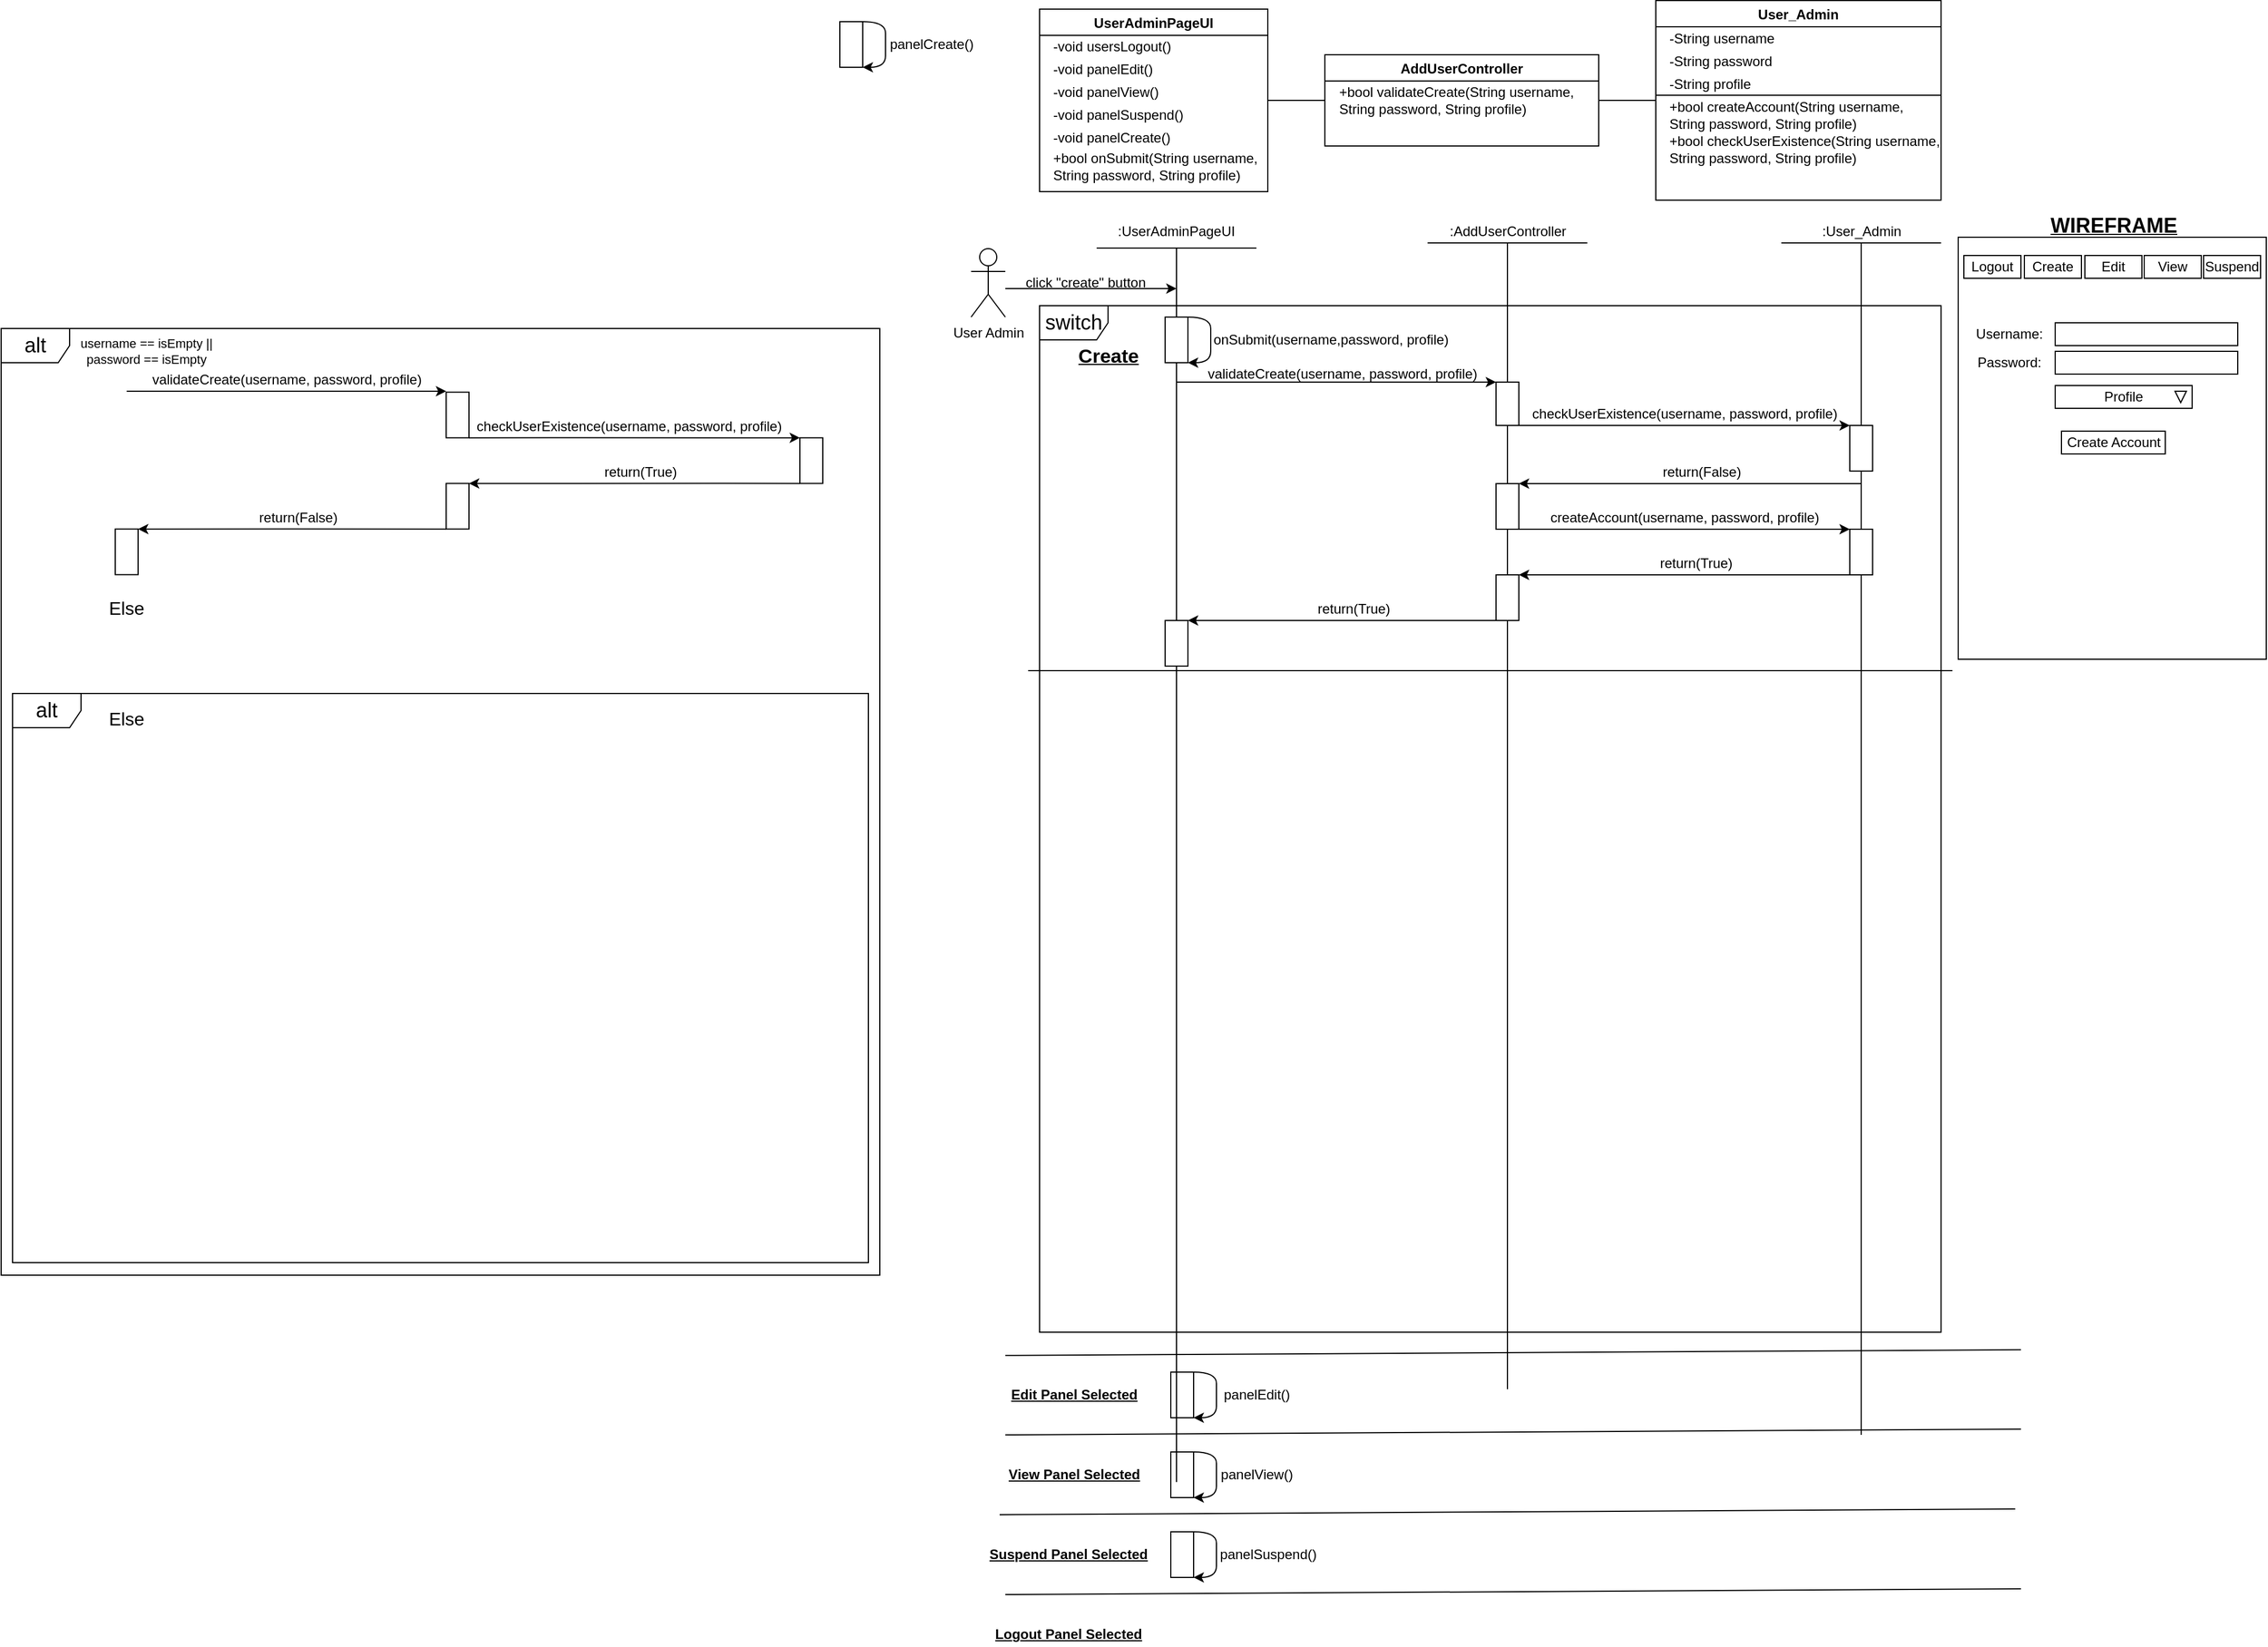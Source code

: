 <mxfile version="17.4.2" type="device"><diagram id="1YwtTbQ3Z7pTjlXF4-N0" name="Page-1"><mxGraphModel dx="2847" dy="1131" grid="1" gridSize="10" guides="1" tooltips="1" connect="1" arrows="1" fold="1" page="1" pageScale="1" pageWidth="1169" pageHeight="827" math="0" shadow="0"><root><mxCell id="0"/><mxCell id="1" parent="0"/><mxCell id="wWWZvd4En1-HustH4XMh-17" value="alt" style="shape=umlFrame;whiteSpace=wrap;html=1;fillColor=none;fontSize=18;" parent="1" vertex="1"><mxGeometry x="-830" y="300" width="770" height="830" as="geometry"/></mxCell><mxCell id="wWWZvd4En1-HustH4XMh-11" value="&lt;font style=&quot;font-size: 18px&quot;&gt;switch&lt;/font&gt;" style="shape=umlFrame;whiteSpace=wrap;html=1;fillColor=none;" parent="1" vertex="1"><mxGeometry x="80" y="280" width="790" height="900" as="geometry"/></mxCell><mxCell id="haLUxBjH6cShnl7Ug6Ql-2" value="UserAdminPageUI" style="swimlane;" parent="1" vertex="1"><mxGeometry x="80" y="20" width="200" height="160" as="geometry"/></mxCell><mxCell id="haLUxBjH6cShnl7Ug6Ql-7" value="-void panelCreate()" style="text;html=1;align=left;verticalAlign=middle;resizable=0;points=[];autosize=1;strokeColor=none;fillColor=none;" parent="haLUxBjH6cShnl7Ug6Ql-2" vertex="1"><mxGeometry x="10" y="103" width="120" height="20" as="geometry"/></mxCell><mxCell id="haLUxBjH6cShnl7Ug6Ql-12" value="-void usersLogout()" style="text;html=1;align=left;verticalAlign=middle;resizable=0;points=[];autosize=1;strokeColor=none;fillColor=none;" parent="haLUxBjH6cShnl7Ug6Ql-2" vertex="1"><mxGeometry x="10" y="23" width="120" height="20" as="geometry"/></mxCell><mxCell id="haLUxBjH6cShnl7Ug6Ql-16" value="-void panelEdit()" style="text;html=1;align=left;verticalAlign=middle;resizable=0;points=[];autosize=1;strokeColor=none;fillColor=none;" parent="haLUxBjH6cShnl7Ug6Ql-2" vertex="1"><mxGeometry x="10" y="43" width="100" height="20" as="geometry"/></mxCell><mxCell id="haLUxBjH6cShnl7Ug6Ql-18" value="-void panelView()" style="text;html=1;align=left;verticalAlign=middle;resizable=0;points=[];autosize=1;strokeColor=none;fillColor=none;" parent="haLUxBjH6cShnl7Ug6Ql-2" vertex="1"><mxGeometry x="10" y="63" width="110" height="20" as="geometry"/></mxCell><mxCell id="haLUxBjH6cShnl7Ug6Ql-19" value="-void panelSuspend()" style="text;html=1;align=left;verticalAlign=middle;resizable=0;points=[];autosize=1;strokeColor=none;fillColor=none;" parent="haLUxBjH6cShnl7Ug6Ql-2" vertex="1"><mxGeometry x="10" y="83" width="130" height="20" as="geometry"/></mxCell><mxCell id="haLUxBjH6cShnl7Ug6Ql-8" value="+bool onSubmit(String username,&lt;br&gt;String password, String profile)" style="text;html=1;align=left;verticalAlign=middle;resizable=0;points=[];autosize=1;strokeColor=none;fillColor=none;" parent="haLUxBjH6cShnl7Ug6Ql-2" vertex="1"><mxGeometry x="10" y="123" width="190" height="30" as="geometry"/></mxCell><mxCell id="haLUxBjH6cShnl7Ug6Ql-3" value="AddUserController" style="swimlane;" parent="1" vertex="1"><mxGeometry x="330" y="60" width="240" height="80" as="geometry"/></mxCell><mxCell id="haLUxBjH6cShnl7Ug6Ql-6" value="&lt;div style=&quot;text-align: left&quot;&gt;&lt;span&gt;+bool validateCreate(&lt;/span&gt;&lt;span&gt;String username,&lt;/span&gt;&lt;/div&gt;&lt;div style=&quot;text-align: left&quot;&gt;&lt;span&gt;String password,&amp;nbsp;&lt;/span&gt;&lt;span&gt;String profile)&lt;/span&gt;&lt;/div&gt;" style="text;html=1;align=center;verticalAlign=middle;resizable=0;points=[];autosize=1;strokeColor=none;fillColor=none;" parent="haLUxBjH6cShnl7Ug6Ql-3" vertex="1"><mxGeometry x="5" y="25" width="220" height="30" as="geometry"/></mxCell><mxCell id="haLUxBjH6cShnl7Ug6Ql-4" value="User_Admin" style="swimlane;" parent="1" vertex="1"><mxGeometry x="620" y="12.5" width="250" height="175" as="geometry"/></mxCell><mxCell id="haLUxBjH6cShnl7Ug6Ql-20" value="-String username" style="text;html=1;align=left;verticalAlign=middle;resizable=0;points=[];autosize=1;strokeColor=none;fillColor=none;" parent="haLUxBjH6cShnl7Ug6Ql-4" vertex="1"><mxGeometry x="10" y="23" width="110" height="20" as="geometry"/></mxCell><mxCell id="haLUxBjH6cShnl7Ug6Ql-21" value="-String password" style="text;html=1;align=left;verticalAlign=middle;resizable=0;points=[];autosize=1;strokeColor=none;fillColor=none;" parent="haLUxBjH6cShnl7Ug6Ql-4" vertex="1"><mxGeometry x="10" y="43" width="110" height="20" as="geometry"/></mxCell><mxCell id="haLUxBjH6cShnl7Ug6Ql-22" value="-String profile" style="text;html=1;align=left;verticalAlign=middle;resizable=0;points=[];autosize=1;strokeColor=none;fillColor=none;" parent="haLUxBjH6cShnl7Ug6Ql-4" vertex="1"><mxGeometry x="10" y="63" width="90" height="20" as="geometry"/></mxCell><mxCell id="haLUxBjH6cShnl7Ug6Ql-23" value="" style="endArrow=none;html=1;rounded=0;" parent="haLUxBjH6cShnl7Ug6Ql-4" edge="1"><mxGeometry width="50" height="50" relative="1" as="geometry"><mxPoint y="83" as="sourcePoint"/><mxPoint x="250" y="83" as="targetPoint"/></mxGeometry></mxCell><mxCell id="haLUxBjH6cShnl7Ug6Ql-24" value="+bool createAccount(String username,&lt;br&gt;String password, String profile)" style="text;html=1;align=left;verticalAlign=middle;resizable=0;points=[];autosize=1;strokeColor=none;fillColor=none;" parent="haLUxBjH6cShnl7Ug6Ql-4" vertex="1"><mxGeometry x="10" y="85" width="220" height="30" as="geometry"/></mxCell><mxCell id="haLUxBjH6cShnl7Ug6Ql-49" value="+bool checkUserExistence(String username,&lt;br&gt;&lt;div style=&quot;text-align: left&quot;&gt;&lt;span&gt;String password, String profile)&lt;/span&gt;&lt;/div&gt;" style="text;html=1;align=center;verticalAlign=middle;resizable=0;points=[];autosize=1;strokeColor=none;fillColor=none;" parent="haLUxBjH6cShnl7Ug6Ql-4" vertex="1"><mxGeometry x="5" y="115" width="250" height="30" as="geometry"/></mxCell><mxCell id="haLUxBjH6cShnl7Ug6Ql-25" value="" style="endArrow=none;html=1;rounded=0;exitX=1;exitY=0.5;exitDx=0;exitDy=0;entryX=0;entryY=0.5;entryDx=0;entryDy=0;" parent="1" source="haLUxBjH6cShnl7Ug6Ql-2" target="haLUxBjH6cShnl7Ug6Ql-3" edge="1"><mxGeometry width="50" height="50" relative="1" as="geometry"><mxPoint x="570" y="330" as="sourcePoint"/><mxPoint x="620" y="280" as="targetPoint"/></mxGeometry></mxCell><mxCell id="haLUxBjH6cShnl7Ug6Ql-26" value="" style="endArrow=none;html=1;rounded=0;entryX=0;entryY=0.5;entryDx=0;entryDy=0;exitX=1;exitY=0.5;exitDx=0;exitDy=0;" parent="1" source="haLUxBjH6cShnl7Ug6Ql-3" target="haLUxBjH6cShnl7Ug6Ql-4" edge="1"><mxGeometry width="50" height="50" relative="1" as="geometry"><mxPoint x="570" y="150" as="sourcePoint"/><mxPoint x="570" y="180" as="targetPoint"/></mxGeometry></mxCell><mxCell id="haLUxBjH6cShnl7Ug6Ql-70" style="edgeStyle=orthogonalEdgeStyle;rounded=0;orthogonalLoop=1;jettySize=auto;html=1;" parent="1" source="haLUxBjH6cShnl7Ug6Ql-27" edge="1"><mxGeometry relative="1" as="geometry"><mxPoint x="200" y="265" as="targetPoint"/><Array as="points"><mxPoint x="100" y="265"/><mxPoint x="100" y="265"/></Array></mxGeometry></mxCell><mxCell id="haLUxBjH6cShnl7Ug6Ql-27" value="User Admin" style="shape=umlActor;verticalLabelPosition=bottom;verticalAlign=top;html=1;outlineConnect=0;" parent="1" vertex="1"><mxGeometry x="20" y="230" width="30" height="60" as="geometry"/></mxCell><mxCell id="haLUxBjH6cShnl7Ug6Ql-29" value=":UserAdminPageUI" style="text;html=1;strokeColor=none;fillColor=none;align=center;verticalAlign=middle;whiteSpace=wrap;rounded=0;" parent="1" vertex="1"><mxGeometry x="170" y="200" width="60" height="30" as="geometry"/></mxCell><mxCell id="haLUxBjH6cShnl7Ug6Ql-30" value=":AddUserController" style="text;html=1;align=center;verticalAlign=middle;resizable=0;points=[];autosize=1;strokeColor=none;fillColor=none;" parent="1" vertex="1"><mxGeometry x="430" y="205" width="120" height="20" as="geometry"/></mxCell><mxCell id="haLUxBjH6cShnl7Ug6Ql-31" value=":User_Admin" style="text;html=1;align=center;verticalAlign=middle;resizable=0;points=[];autosize=1;strokeColor=none;fillColor=none;" parent="1" vertex="1"><mxGeometry x="760" y="205" width="80" height="20" as="geometry"/></mxCell><mxCell id="haLUxBjH6cShnl7Ug6Ql-32" value="" style="endArrow=none;html=1;rounded=0;" parent="1" edge="1"><mxGeometry width="50" height="50" relative="1" as="geometry"><mxPoint x="130" y="229.52" as="sourcePoint"/><mxPoint x="270" y="229.52" as="targetPoint"/></mxGeometry></mxCell><mxCell id="haLUxBjH6cShnl7Ug6Ql-33" value="" style="endArrow=none;html=1;rounded=0;" parent="1" edge="1"><mxGeometry width="50" height="50" relative="1" as="geometry"><mxPoint x="420" y="225" as="sourcePoint"/><mxPoint x="560" y="225" as="targetPoint"/></mxGeometry></mxCell><mxCell id="haLUxBjH6cShnl7Ug6Ql-34" value="" style="endArrow=none;html=1;rounded=0;" parent="1" edge="1"><mxGeometry width="50" height="50" relative="1" as="geometry"><mxPoint x="730" y="225" as="sourcePoint"/><mxPoint x="870" y="225" as="targetPoint"/></mxGeometry></mxCell><mxCell id="haLUxBjH6cShnl7Ug6Ql-38" value="" style="rounded=0;whiteSpace=wrap;html=1;" parent="1" vertex="1"><mxGeometry x="-95" y="31" width="20" height="40" as="geometry"/></mxCell><mxCell id="haLUxBjH6cShnl7Ug6Ql-40" value="" style="curved=1;endArrow=classic;html=1;rounded=0;entryX=1;entryY=1;entryDx=0;entryDy=0;exitX=1;exitY=0;exitDx=0;exitDy=0;" parent="1" source="haLUxBjH6cShnl7Ug6Ql-38" target="haLUxBjH6cShnl7Ug6Ql-38" edge="1"><mxGeometry width="50" height="50" relative="1" as="geometry"><mxPoint x="-75" y="91" as="sourcePoint"/><mxPoint x="-25" y="41" as="targetPoint"/><Array as="points"><mxPoint x="-55" y="31"/><mxPoint x="-55" y="51"/><mxPoint x="-55" y="71"/></Array></mxGeometry></mxCell><mxCell id="haLUxBjH6cShnl7Ug6Ql-41" value="panelCreate()" style="text;html=1;align=center;verticalAlign=middle;resizable=0;points=[];autosize=1;strokeColor=none;fillColor=none;" parent="1" vertex="1"><mxGeometry x="-60" y="41" width="90" height="20" as="geometry"/></mxCell><mxCell id="haLUxBjH6cShnl7Ug6Ql-43" value="" style="curved=1;endArrow=classic;html=1;rounded=0;entryX=1;entryY=1;entryDx=0;entryDy=0;exitX=1;exitY=0;exitDx=0;exitDy=0;" parent="1" source="haLUxBjH6cShnl7Ug6Ql-42" target="haLUxBjH6cShnl7Ug6Ql-42" edge="1"><mxGeometry width="50" height="50" relative="1" as="geometry"><mxPoint x="210" y="350" as="sourcePoint"/><mxPoint x="260" y="300" as="targetPoint"/><Array as="points"><mxPoint x="230" y="290"/><mxPoint x="230" y="310"/><mxPoint x="230" y="330"/></Array></mxGeometry></mxCell><mxCell id="haLUxBjH6cShnl7Ug6Ql-44" value="&lt;span style=&quot;text-align: left&quot;&gt;onSubmit(username,&lt;/span&gt;&lt;span style=&quot;text-align: left&quot;&gt;password, profile)&lt;/span&gt;" style="text;html=1;align=center;verticalAlign=middle;resizable=0;points=[];autosize=1;strokeColor=none;fillColor=none;" parent="1" vertex="1"><mxGeometry x="225" y="300" width="220" height="20" as="geometry"/></mxCell><mxCell id="haLUxBjH6cShnl7Ug6Ql-45" value="" style="endArrow=classic;html=1;rounded=0;entryX=0;entryY=0;entryDx=0;entryDy=0;" parent="1" target="haLUxBjH6cShnl7Ug6Ql-47" edge="1"><mxGeometry width="50" height="50" relative="1" as="geometry"><mxPoint x="200" y="347" as="sourcePoint"/><mxPoint x="495" y="345" as="targetPoint"/></mxGeometry></mxCell><mxCell id="haLUxBjH6cShnl7Ug6Ql-46" value="validateCreate(username, password, profile)" style="text;html=1;align=center;verticalAlign=middle;resizable=0;points=[];autosize=1;strokeColor=none;fillColor=none;" parent="1" vertex="1"><mxGeometry x="220" y="330" width="250" height="20" as="geometry"/></mxCell><mxCell id="haLUxBjH6cShnl7Ug6Ql-51" style="edgeStyle=orthogonalEdgeStyle;rounded=0;orthogonalLoop=1;jettySize=auto;html=1;exitX=1;exitY=1;exitDx=0;exitDy=0;entryX=0;entryY=0;entryDx=0;entryDy=0;" parent="1" source="haLUxBjH6cShnl7Ug6Ql-47" target="haLUxBjH6cShnl7Ug6Ql-50" edge="1"><mxGeometry relative="1" as="geometry"><Array as="points"><mxPoint x="575" y="385"/><mxPoint x="575" y="385"/></Array></mxGeometry></mxCell><mxCell id="haLUxBjH6cShnl7Ug6Ql-48" value="" style="endArrow=none;html=1;rounded=0;startArrow=none;entryX=0.5;entryY=1;entryDx=0;entryDy=0;entryPerimeter=0;" parent="1" target="haLUxBjH6cShnl7Ug6Ql-30" edge="1"><mxGeometry width="50" height="50" relative="1" as="geometry"><mxPoint x="490" y="1230" as="sourcePoint"/><mxPoint x="488" y="220" as="targetPoint"/></mxGeometry></mxCell><mxCell id="haLUxBjH6cShnl7Ug6Ql-52" value="checkUserExistence(username, password, profile)" style="text;html=1;align=center;verticalAlign=middle;resizable=0;points=[];autosize=1;strokeColor=none;fillColor=none;" parent="1" vertex="1"><mxGeometry x="505" y="365" width="280" height="20" as="geometry"/></mxCell><mxCell id="haLUxBjH6cShnl7Ug6Ql-58" style="edgeStyle=orthogonalEdgeStyle;rounded=0;orthogonalLoop=1;jettySize=auto;html=1;exitX=1;exitY=1;exitDx=0;exitDy=0;entryX=0;entryY=0;entryDx=0;entryDy=0;" parent="1" source="haLUxBjH6cShnl7Ug6Ql-53" target="haLUxBjH6cShnl7Ug6Ql-56" edge="1"><mxGeometry relative="1" as="geometry"><Array as="points"><mxPoint x="575" y="476"/><mxPoint x="575" y="476"/></Array></mxGeometry></mxCell><mxCell id="haLUxBjH6cShnl7Ug6Ql-53" value="" style="rounded=0;whiteSpace=wrap;html=1;" parent="1" vertex="1"><mxGeometry x="480" y="436" width="20" height="40" as="geometry"/></mxCell><mxCell id="haLUxBjH6cShnl7Ug6Ql-57" value="" style="endArrow=none;html=1;rounded=0;entryX=0.5;entryY=0.982;entryDx=0;entryDy=0;entryPerimeter=0;" parent="1" target="haLUxBjH6cShnl7Ug6Ql-31" edge="1"><mxGeometry width="50" height="50" relative="1" as="geometry"><mxPoint x="800" y="1270" as="sourcePoint"/><mxPoint x="800" y="230" as="targetPoint"/></mxGeometry></mxCell><mxCell id="haLUxBjH6cShnl7Ug6Ql-59" value="createAccount(username, password, profile)" style="text;html=1;align=center;verticalAlign=middle;resizable=0;points=[];autosize=1;strokeColor=none;fillColor=none;" parent="1" vertex="1"><mxGeometry x="520" y="456" width="250" height="20" as="geometry"/></mxCell><mxCell id="haLUxBjH6cShnl7Ug6Ql-61" style="edgeStyle=orthogonalEdgeStyle;rounded=0;orthogonalLoop=1;jettySize=auto;html=1;exitX=0;exitY=1;exitDx=0;exitDy=0;entryX=1;entryY=0;entryDx=0;entryDy=0;" parent="1" target="haLUxBjH6cShnl7Ug6Ql-62" edge="1"><mxGeometry relative="1" as="geometry"><mxPoint x="795" y="516" as="sourcePoint"/><Array as="points"><mxPoint x="725" y="516"/><mxPoint x="725" y="516"/></Array></mxGeometry></mxCell><mxCell id="haLUxBjH6cShnl7Ug6Ql-62" value="" style="rounded=0;whiteSpace=wrap;html=1;" parent="1" vertex="1"><mxGeometry x="480" y="516" width="20" height="40" as="geometry"/></mxCell><mxCell id="haLUxBjH6cShnl7Ug6Ql-63" value="return(True)" style="text;html=1;align=center;verticalAlign=middle;resizable=0;points=[];autosize=1;strokeColor=none;fillColor=none;" parent="1" vertex="1"><mxGeometry x="615" y="496" width="80" height="20" as="geometry"/></mxCell><mxCell id="haLUxBjH6cShnl7Ug6Ql-64" style="edgeStyle=orthogonalEdgeStyle;rounded=0;orthogonalLoop=1;jettySize=auto;html=1;exitX=0;exitY=1;exitDx=0;exitDy=0;entryX=1;entryY=0;entryDx=0;entryDy=0;" parent="1" target="haLUxBjH6cShnl7Ug6Ql-65" edge="1"><mxGeometry relative="1" as="geometry"><mxPoint x="485" y="556" as="sourcePoint"/><Array as="points"><mxPoint x="415" y="556"/><mxPoint x="415" y="556"/></Array></mxGeometry></mxCell><mxCell id="haLUxBjH6cShnl7Ug6Ql-66" value="return(True)" style="text;html=1;align=center;verticalAlign=middle;resizable=0;points=[];autosize=1;strokeColor=none;fillColor=none;" parent="1" vertex="1"><mxGeometry x="315" y="536" width="80" height="20" as="geometry"/></mxCell><mxCell id="haLUxBjH6cShnl7Ug6Ql-87" value="" style="endArrow=none;html=1;rounded=0;" parent="1" edge="1"><mxGeometry width="50" height="50" relative="1" as="geometry"><mxPoint x="50" y="1200.42" as="sourcePoint"/><mxPoint x="940" y="1195.42" as="targetPoint"/></mxGeometry></mxCell><mxCell id="haLUxBjH6cShnl7Ug6Ql-90" value="Edit Panel Selected" style="text;html=1;align=center;verticalAlign=middle;resizable=0;points=[];autosize=1;strokeColor=none;fillColor=none;fontStyle=5" parent="1" vertex="1"><mxGeometry x="45" y="1225" width="130" height="20" as="geometry"/></mxCell><mxCell id="haLUxBjH6cShnl7Ug6Ql-91" value="View Panel Selected" style="text;html=1;align=center;verticalAlign=middle;resizable=0;points=[];autosize=1;strokeColor=none;fillColor=none;fontStyle=5" parent="1" vertex="1"><mxGeometry x="45" y="1295" width="130" height="20" as="geometry"/></mxCell><mxCell id="haLUxBjH6cShnl7Ug6Ql-92" value="Suspend Panel Selected" style="text;html=1;align=center;verticalAlign=middle;resizable=0;points=[];autosize=1;strokeColor=none;fillColor=none;fontStyle=5" parent="1" vertex="1"><mxGeometry x="30" y="1365" width="150" height="20" as="geometry"/></mxCell><mxCell id="haLUxBjH6cShnl7Ug6Ql-93" value="Logout Panel Selected" style="text;html=1;align=center;verticalAlign=middle;resizable=0;points=[];autosize=1;strokeColor=none;fillColor=none;fontStyle=5" parent="1" vertex="1"><mxGeometry x="35" y="1435" width="140" height="20" as="geometry"/></mxCell><mxCell id="haLUxBjH6cShnl7Ug6Ql-94" value="" style="endArrow=none;html=1;rounded=0;" parent="1" edge="1"><mxGeometry width="50" height="50" relative="1" as="geometry"><mxPoint x="50" y="1270" as="sourcePoint"/><mxPoint x="940" y="1265" as="targetPoint"/></mxGeometry></mxCell><mxCell id="haLUxBjH6cShnl7Ug6Ql-95" value="" style="endArrow=none;html=1;rounded=0;" parent="1" edge="1"><mxGeometry width="50" height="50" relative="1" as="geometry"><mxPoint x="45" y="1340" as="sourcePoint"/><mxPoint x="935" y="1335" as="targetPoint"/></mxGeometry></mxCell><mxCell id="haLUxBjH6cShnl7Ug6Ql-96" value="" style="endArrow=none;html=1;rounded=0;" parent="1" edge="1"><mxGeometry width="50" height="50" relative="1" as="geometry"><mxPoint x="50" y="1410" as="sourcePoint"/><mxPoint x="940" y="1405" as="targetPoint"/></mxGeometry></mxCell><mxCell id="haLUxBjH6cShnl7Ug6Ql-98" value="" style="rounded=0;whiteSpace=wrap;html=1;" parent="1" vertex="1"><mxGeometry x="195" y="1215" width="20" height="40" as="geometry"/></mxCell><mxCell id="haLUxBjH6cShnl7Ug6Ql-99" value="" style="curved=1;endArrow=classic;html=1;rounded=0;entryX=1;entryY=1;entryDx=0;entryDy=0;exitX=1;exitY=0;exitDx=0;exitDy=0;" parent="1" source="haLUxBjH6cShnl7Ug6Ql-98" target="haLUxBjH6cShnl7Ug6Ql-98" edge="1"><mxGeometry width="50" height="50" relative="1" as="geometry"><mxPoint x="215" y="1275" as="sourcePoint"/><mxPoint x="265" y="1225" as="targetPoint"/><Array as="points"><mxPoint x="235" y="1215"/><mxPoint x="235" y="1235"/><mxPoint x="235" y="1255"/></Array></mxGeometry></mxCell><mxCell id="haLUxBjH6cShnl7Ug6Ql-100" value="panelEdit()" style="text;html=1;align=center;verticalAlign=middle;resizable=0;points=[];autosize=1;strokeColor=none;fillColor=none;" parent="1" vertex="1"><mxGeometry x="235" y="1225" width="70" height="20" as="geometry"/></mxCell><mxCell id="haLUxBjH6cShnl7Ug6Ql-101" value="" style="rounded=0;whiteSpace=wrap;html=1;" parent="1" vertex="1"><mxGeometry x="195" y="1285" width="20" height="40" as="geometry"/></mxCell><mxCell id="haLUxBjH6cShnl7Ug6Ql-102" value="" style="curved=1;endArrow=classic;html=1;rounded=0;entryX=1;entryY=1;entryDx=0;entryDy=0;exitX=1;exitY=0;exitDx=0;exitDy=0;" parent="1" source="haLUxBjH6cShnl7Ug6Ql-101" target="haLUxBjH6cShnl7Ug6Ql-101" edge="1"><mxGeometry width="50" height="50" relative="1" as="geometry"><mxPoint x="215" y="1345" as="sourcePoint"/><mxPoint x="265" y="1295" as="targetPoint"/><Array as="points"><mxPoint x="235" y="1285"/><mxPoint x="235" y="1305"/><mxPoint x="235" y="1325"/></Array></mxGeometry></mxCell><mxCell id="haLUxBjH6cShnl7Ug6Ql-103" value="panelView()" style="text;html=1;align=center;verticalAlign=middle;resizable=0;points=[];autosize=1;strokeColor=none;fillColor=none;" parent="1" vertex="1"><mxGeometry x="230" y="1295" width="80" height="20" as="geometry"/></mxCell><mxCell id="haLUxBjH6cShnl7Ug6Ql-104" value="" style="rounded=0;whiteSpace=wrap;html=1;" parent="1" vertex="1"><mxGeometry x="195" y="1355" width="20" height="40" as="geometry"/></mxCell><mxCell id="haLUxBjH6cShnl7Ug6Ql-105" value="" style="curved=1;endArrow=classic;html=1;rounded=0;entryX=1;entryY=1;entryDx=0;entryDy=0;exitX=1;exitY=0;exitDx=0;exitDy=0;" parent="1" source="haLUxBjH6cShnl7Ug6Ql-104" target="haLUxBjH6cShnl7Ug6Ql-104" edge="1"><mxGeometry width="50" height="50" relative="1" as="geometry"><mxPoint x="215" y="1415" as="sourcePoint"/><mxPoint x="265" y="1365" as="targetPoint"/><Array as="points"><mxPoint x="235" y="1355"/><mxPoint x="235" y="1375"/><mxPoint x="235" y="1395"/></Array></mxGeometry></mxCell><mxCell id="haLUxBjH6cShnl7Ug6Ql-106" value="panelSuspend()" style="text;html=1;align=center;verticalAlign=middle;resizable=0;points=[];autosize=1;strokeColor=none;fillColor=none;" parent="1" vertex="1"><mxGeometry x="230" y="1365" width="100" height="20" as="geometry"/></mxCell><mxCell id="haLUxBjH6cShnl7Ug6Ql-109" value="" style="rounded=0;whiteSpace=wrap;html=1;" parent="1" vertex="1"><mxGeometry x="885" y="220" width="270" height="370" as="geometry"/></mxCell><mxCell id="haLUxBjH6cShnl7Ug6Ql-110" value="Logout" style="rounded=0;whiteSpace=wrap;html=1;" parent="1" vertex="1"><mxGeometry x="890" y="236" width="50" height="20" as="geometry"/></mxCell><mxCell id="haLUxBjH6cShnl7Ug6Ql-111" value="Create" style="rounded=0;whiteSpace=wrap;html=1;" parent="1" vertex="1"><mxGeometry x="943" y="236" width="50" height="20" as="geometry"/></mxCell><mxCell id="haLUxBjH6cShnl7Ug6Ql-112" value="Edit&lt;span style=&quot;color: rgba(0 , 0 , 0 , 0) ; font-family: monospace ; font-size: 0px&quot;&gt;%3CmxGraphModel%3E%3Croot%3E%3CmxCell%20id%3D%220%22%2F%3E%3CmxCell%20id%3D%221%22%20parent%3D%220%22%2F%3E%3CmxCell%20id%3D%222%22%20value%3D%22Create%22%20style%3D%22rounded%3D0%3BwhiteSpace%3Dwrap%3Bhtml%3D1%3B%22%20vertex%3D%221%22%20parent%3D%221%22%3E%3CmxGeometry%20x%3D%22966%22%20y%3D%2246%22%20width%3D%2270%22%20height%3D%2220%22%20as%3D%22geometry%22%2F%3E%3C%2FmxCell%3E%3C%2Froot%3E%3C%2FmxGraphModel%3E&lt;/span&gt;" style="rounded=0;whiteSpace=wrap;html=1;" parent="1" vertex="1"><mxGeometry x="996" y="236" width="50" height="20" as="geometry"/></mxCell><mxCell id="haLUxBjH6cShnl7Ug6Ql-115" value="View" style="rounded=0;whiteSpace=wrap;html=1;" parent="1" vertex="1"><mxGeometry x="1048" y="236" width="50" height="20" as="geometry"/></mxCell><mxCell id="haLUxBjH6cShnl7Ug6Ql-116" value="Suspend" style="rounded=0;whiteSpace=wrap;html=1;" parent="1" vertex="1"><mxGeometry x="1100" y="236" width="50" height="20" as="geometry"/></mxCell><mxCell id="haLUxBjH6cShnl7Ug6Ql-117" value="Username:" style="text;html=1;strokeColor=none;fillColor=none;align=center;verticalAlign=middle;whiteSpace=wrap;rounded=0;" parent="1" vertex="1"><mxGeometry x="900" y="290" width="60" height="30" as="geometry"/></mxCell><mxCell id="haLUxBjH6cShnl7Ug6Ql-118" value="Password:" style="text;html=1;strokeColor=none;fillColor=none;align=center;verticalAlign=middle;whiteSpace=wrap;rounded=0;" parent="1" vertex="1"><mxGeometry x="900" y="315" width="60" height="30" as="geometry"/></mxCell><mxCell id="haLUxBjH6cShnl7Ug6Ql-119" value="" style="rounded=0;whiteSpace=wrap;html=1;" parent="1" vertex="1"><mxGeometry x="970" y="295" width="160" height="20" as="geometry"/></mxCell><mxCell id="haLUxBjH6cShnl7Ug6Ql-120" value="" style="rounded=0;whiteSpace=wrap;html=1;" parent="1" vertex="1"><mxGeometry x="970" y="320" width="160" height="20" as="geometry"/></mxCell><mxCell id="haLUxBjH6cShnl7Ug6Ql-121" value="Profile" style="rounded=0;whiteSpace=wrap;html=1;" parent="1" vertex="1"><mxGeometry x="970" y="350" width="120" height="20" as="geometry"/></mxCell><mxCell id="haLUxBjH6cShnl7Ug6Ql-122" value="" style="triangle;whiteSpace=wrap;html=1;rotation=90;" parent="1" vertex="1"><mxGeometry x="1075" y="355" width="10" height="10" as="geometry"/></mxCell><mxCell id="haLUxBjH6cShnl7Ug6Ql-123" value="Create Account" style="rounded=0;whiteSpace=wrap;html=1;" parent="1" vertex="1"><mxGeometry x="975.5" y="390" width="91" height="20" as="geometry"/></mxCell><mxCell id="haLUxBjH6cShnl7Ug6Ql-124" value="&lt;b&gt;&lt;u&gt;&lt;font style=&quot;font-size: 18px&quot;&gt;WIREFRAME&lt;/font&gt;&lt;/u&gt;&lt;/b&gt;" style="text;html=1;align=center;verticalAlign=middle;resizable=0;points=[];autosize=1;strokeColor=none;fillColor=none;" parent="1" vertex="1"><mxGeometry x="956" y="200" width="130" height="20" as="geometry"/></mxCell><mxCell id="haLUxBjH6cShnl7Ug6Ql-50" value="" style="rounded=0;whiteSpace=wrap;html=1;" parent="1" vertex="1"><mxGeometry x="790" y="385" width="20" height="40" as="geometry"/></mxCell><mxCell id="wWWZvd4En1-HustH4XMh-4" value="" style="endArrow=none;html=1;rounded=0;startArrow=none;" parent="1" source="haLUxBjH6cShnl7Ug6Ql-56" target="haLUxBjH6cShnl7Ug6Ql-50" edge="1"><mxGeometry width="50" height="50" relative="1" as="geometry"><mxPoint x="804.973" y="559" as="sourcePoint"/><mxPoint x="804.64" y="309" as="targetPoint"/></mxGeometry></mxCell><mxCell id="wWWZvd4En1-HustH4XMh-6" value="click &quot;create&quot; button" style="text;html=1;align=center;verticalAlign=middle;resizable=0;points=[];autosize=1;strokeColor=none;fillColor=none;" parent="1" vertex="1"><mxGeometry x="60" y="250" width="120" height="20" as="geometry"/></mxCell><mxCell id="wWWZvd4En1-HustH4XMh-12" value="Create" style="text;html=1;align=center;verticalAlign=middle;resizable=0;points=[];autosize=1;strokeColor=none;fillColor=none;fontStyle=5;fontSize=17;" parent="1" vertex="1"><mxGeometry x="105" y="310" width="70" height="30" as="geometry"/></mxCell><mxCell id="haLUxBjH6cShnl7Ug6Ql-56" value="" style="rounded=0;whiteSpace=wrap;html=1;" parent="1" vertex="1"><mxGeometry x="790" y="476" width="20" height="40" as="geometry"/></mxCell><mxCell id="haLUxBjH6cShnl7Ug6Ql-47" value="" style="rounded=0;whiteSpace=wrap;html=1;" parent="1" vertex="1"><mxGeometry x="480" y="347" width="20" height="38" as="geometry"/></mxCell><mxCell id="wWWZvd4En1-HustH4XMh-21" value="" style="endArrow=none;html=1;rounded=0;" parent="1" edge="1"><mxGeometry width="50" height="50" relative="1" as="geometry"><mxPoint x="70" y="600" as="sourcePoint"/><mxPoint x="880" y="600" as="targetPoint"/></mxGeometry></mxCell><mxCell id="wWWZvd4En1-HustH4XMh-27" value="" style="endArrow=none;html=1;rounded=0;fontSize=17;" parent="1" edge="1"><mxGeometry width="50" height="50" relative="1" as="geometry"><mxPoint x="200" y="1311.379" as="sourcePoint"/><mxPoint x="200" y="230" as="targetPoint"/></mxGeometry></mxCell><mxCell id="haLUxBjH6cShnl7Ug6Ql-42" value="" style="rounded=0;whiteSpace=wrap;html=1;" parent="1" vertex="1"><mxGeometry x="190" y="290" width="20" height="40" as="geometry"/></mxCell><mxCell id="haLUxBjH6cShnl7Ug6Ql-65" value="" style="rounded=0;whiteSpace=wrap;html=1;" parent="1" vertex="1"><mxGeometry x="190" y="556" width="20" height="40" as="geometry"/></mxCell><mxCell id="wWWZvd4En1-HustH4XMh-29" value="&lt;font style=&quot;font-size: 11px&quot;&gt;username == isEmpty || password == isEmpty&lt;/font&gt;" style="text;html=1;strokeColor=none;fillColor=none;align=center;verticalAlign=middle;whiteSpace=wrap;rounded=0;fontSize=9;labelBackgroundColor=default;" parent="1" vertex="1"><mxGeometry x="-770" y="305" width="135" height="30" as="geometry"/></mxCell><mxCell id="wWWZvd4En1-HustH4XMh-51" value="&lt;font style=&quot;font-size: 16px;&quot;&gt;Else&lt;/font&gt;" style="text;html=1;strokeColor=none;fillColor=none;align=center;verticalAlign=middle;whiteSpace=wrap;rounded=0;fontSize=16;labelBackgroundColor=default;" parent="1" vertex="1"><mxGeometry x="-775" y="530" width="110" height="30" as="geometry"/></mxCell><mxCell id="haLUxBjH6cShnl7Ug6Ql-72" style="edgeStyle=orthogonalEdgeStyle;rounded=0;orthogonalLoop=1;jettySize=auto;html=1;exitX=1;exitY=1;exitDx=0;exitDy=0;entryX=0;entryY=0;entryDx=0;entryDy=0;" parent="1" source="haLUxBjH6cShnl7Ug6Ql-73" target="haLUxBjH6cShnl7Ug6Ql-75" edge="1"><mxGeometry relative="1" as="geometry"><Array as="points"><mxPoint x="-350" y="395.83"/><mxPoint x="-350" y="395.83"/></Array></mxGeometry></mxCell><mxCell id="haLUxBjH6cShnl7Ug6Ql-73" value="" style="rounded=0;whiteSpace=wrap;html=1;" parent="1" vertex="1"><mxGeometry x="-440" y="355.83" width="20" height="40" as="geometry"/></mxCell><mxCell id="haLUxBjH6cShnl7Ug6Ql-74" style="edgeStyle=orthogonalEdgeStyle;rounded=0;orthogonalLoop=1;jettySize=auto;html=1;exitX=0;exitY=1;exitDx=0;exitDy=0;entryX=1;entryY=0;entryDx=0;entryDy=0;" parent="1" source="haLUxBjH6cShnl7Ug6Ql-75" edge="1"><mxGeometry relative="1" as="geometry"><mxPoint x="-420" y="435.83" as="targetPoint"/><Array as="points"><mxPoint x="-200" y="435.83"/><mxPoint x="-200" y="435.83"/></Array></mxGeometry></mxCell><mxCell id="haLUxBjH6cShnl7Ug6Ql-75" value="" style="rounded=0;whiteSpace=wrap;html=1;" parent="1" vertex="1"><mxGeometry x="-130" y="395.83" width="20" height="40" as="geometry"/></mxCell><mxCell id="haLUxBjH6cShnl7Ug6Ql-76" value="checkUserExistence(username, password, profile)" style="text;html=1;align=center;verticalAlign=middle;resizable=0;points=[];autosize=1;strokeColor=none;fillColor=none;" parent="1" vertex="1"><mxGeometry x="-420" y="375.83" width="280" height="20" as="geometry"/></mxCell><mxCell id="haLUxBjH6cShnl7Ug6Ql-77" value="return(True)" style="text;html=1;align=center;verticalAlign=middle;resizable=0;points=[];autosize=1;strokeColor=none;fillColor=none;" parent="1" vertex="1"><mxGeometry x="-310" y="415.83" width="80" height="20" as="geometry"/></mxCell><mxCell id="haLUxBjH6cShnl7Ug6Ql-84" style="edgeStyle=orthogonalEdgeStyle;rounded=0;orthogonalLoop=1;jettySize=auto;html=1;exitX=0;exitY=1;exitDx=0;exitDy=0;entryX=1;entryY=0;entryDx=0;entryDy=0;" parent="1" source="haLUxBjH6cShnl7Ug6Ql-78" target="haLUxBjH6cShnl7Ug6Ql-88" edge="1"><mxGeometry relative="1" as="geometry"><mxPoint x="-720" y="475.577" as="targetPoint"/><Array as="points"><mxPoint x="-575" y="475.41"/><mxPoint x="-710" y="475.41"/></Array></mxGeometry></mxCell><mxCell id="haLUxBjH6cShnl7Ug6Ql-78" value="" style="rounded=0;whiteSpace=wrap;html=1;" parent="1" vertex="1"><mxGeometry x="-440" y="435.83" width="20" height="40" as="geometry"/></mxCell><mxCell id="haLUxBjH6cShnl7Ug6Ql-82" value="" style="endArrow=classic;html=1;rounded=0;entryX=0;entryY=0;entryDx=0;entryDy=0;" parent="1" edge="1"><mxGeometry width="50" height="50" relative="1" as="geometry"><mxPoint x="-720" y="355.0" as="sourcePoint"/><mxPoint x="-440" y="355.0" as="targetPoint"/></mxGeometry></mxCell><mxCell id="haLUxBjH6cShnl7Ug6Ql-83" value="validateCreate(username, password, profile)" style="text;html=1;align=center;verticalAlign=middle;resizable=0;points=[];autosize=1;strokeColor=none;fillColor=none;" parent="1" vertex="1"><mxGeometry x="-705" y="335" width="250" height="20" as="geometry"/></mxCell><mxCell id="haLUxBjH6cShnl7Ug6Ql-86" value="return(False)" style="text;html=1;align=center;verticalAlign=middle;resizable=0;points=[];autosize=1;strokeColor=none;fillColor=none;" parent="1" vertex="1"><mxGeometry x="-610" y="455.83" width="80" height="20" as="geometry"/></mxCell><mxCell id="haLUxBjH6cShnl7Ug6Ql-88" value="" style="rounded=0;whiteSpace=wrap;html=1;" parent="1" vertex="1"><mxGeometry x="-730" y="475.83" width="20" height="40" as="geometry"/></mxCell><mxCell id="wWWZvd4En1-HustH4XMh-53" value="alt" style="shape=umlFrame;whiteSpace=wrap;html=1;labelBackgroundColor=default;fontSize=18;fillColor=none;" parent="1" vertex="1"><mxGeometry x="-820" y="620" width="750" height="499" as="geometry"/></mxCell><mxCell id="wWWZvd4En1-HustH4XMh-55" value="&lt;font style=&quot;font-size: 16px;&quot;&gt;Else&lt;/font&gt;" style="text;html=1;strokeColor=none;fillColor=none;align=center;verticalAlign=middle;whiteSpace=wrap;rounded=0;fontSize=16;labelBackgroundColor=default;" parent="1" vertex="1"><mxGeometry x="-775" y="627" width="110" height="30" as="geometry"/></mxCell><mxCell id="wWWZvd4En1-HustH4XMh-56" style="edgeStyle=orthogonalEdgeStyle;rounded=0;orthogonalLoop=1;jettySize=auto;html=1;exitX=0;exitY=1;exitDx=0;exitDy=0;entryX=1;entryY=0;entryDx=0;entryDy=0;" parent="1" edge="1" target="haLUxBjH6cShnl7Ug6Ql-53"><mxGeometry relative="1" as="geometry"><mxPoint x="800.0" y="436" as="sourcePoint"/><Array as="points"><mxPoint x="580" y="436"/><mxPoint x="580" y="436"/></Array><mxPoint x="505" y="436" as="targetPoint"/></mxGeometry></mxCell><mxCell id="wWWZvd4En1-HustH4XMh-57" value="return(False)" style="text;html=1;align=center;verticalAlign=middle;resizable=0;points=[];autosize=1;strokeColor=none;fillColor=none;" parent="1" vertex="1"><mxGeometry x="620" y="416" width="80" height="20" as="geometry"/></mxCell></root></mxGraphModel></diagram></mxfile>